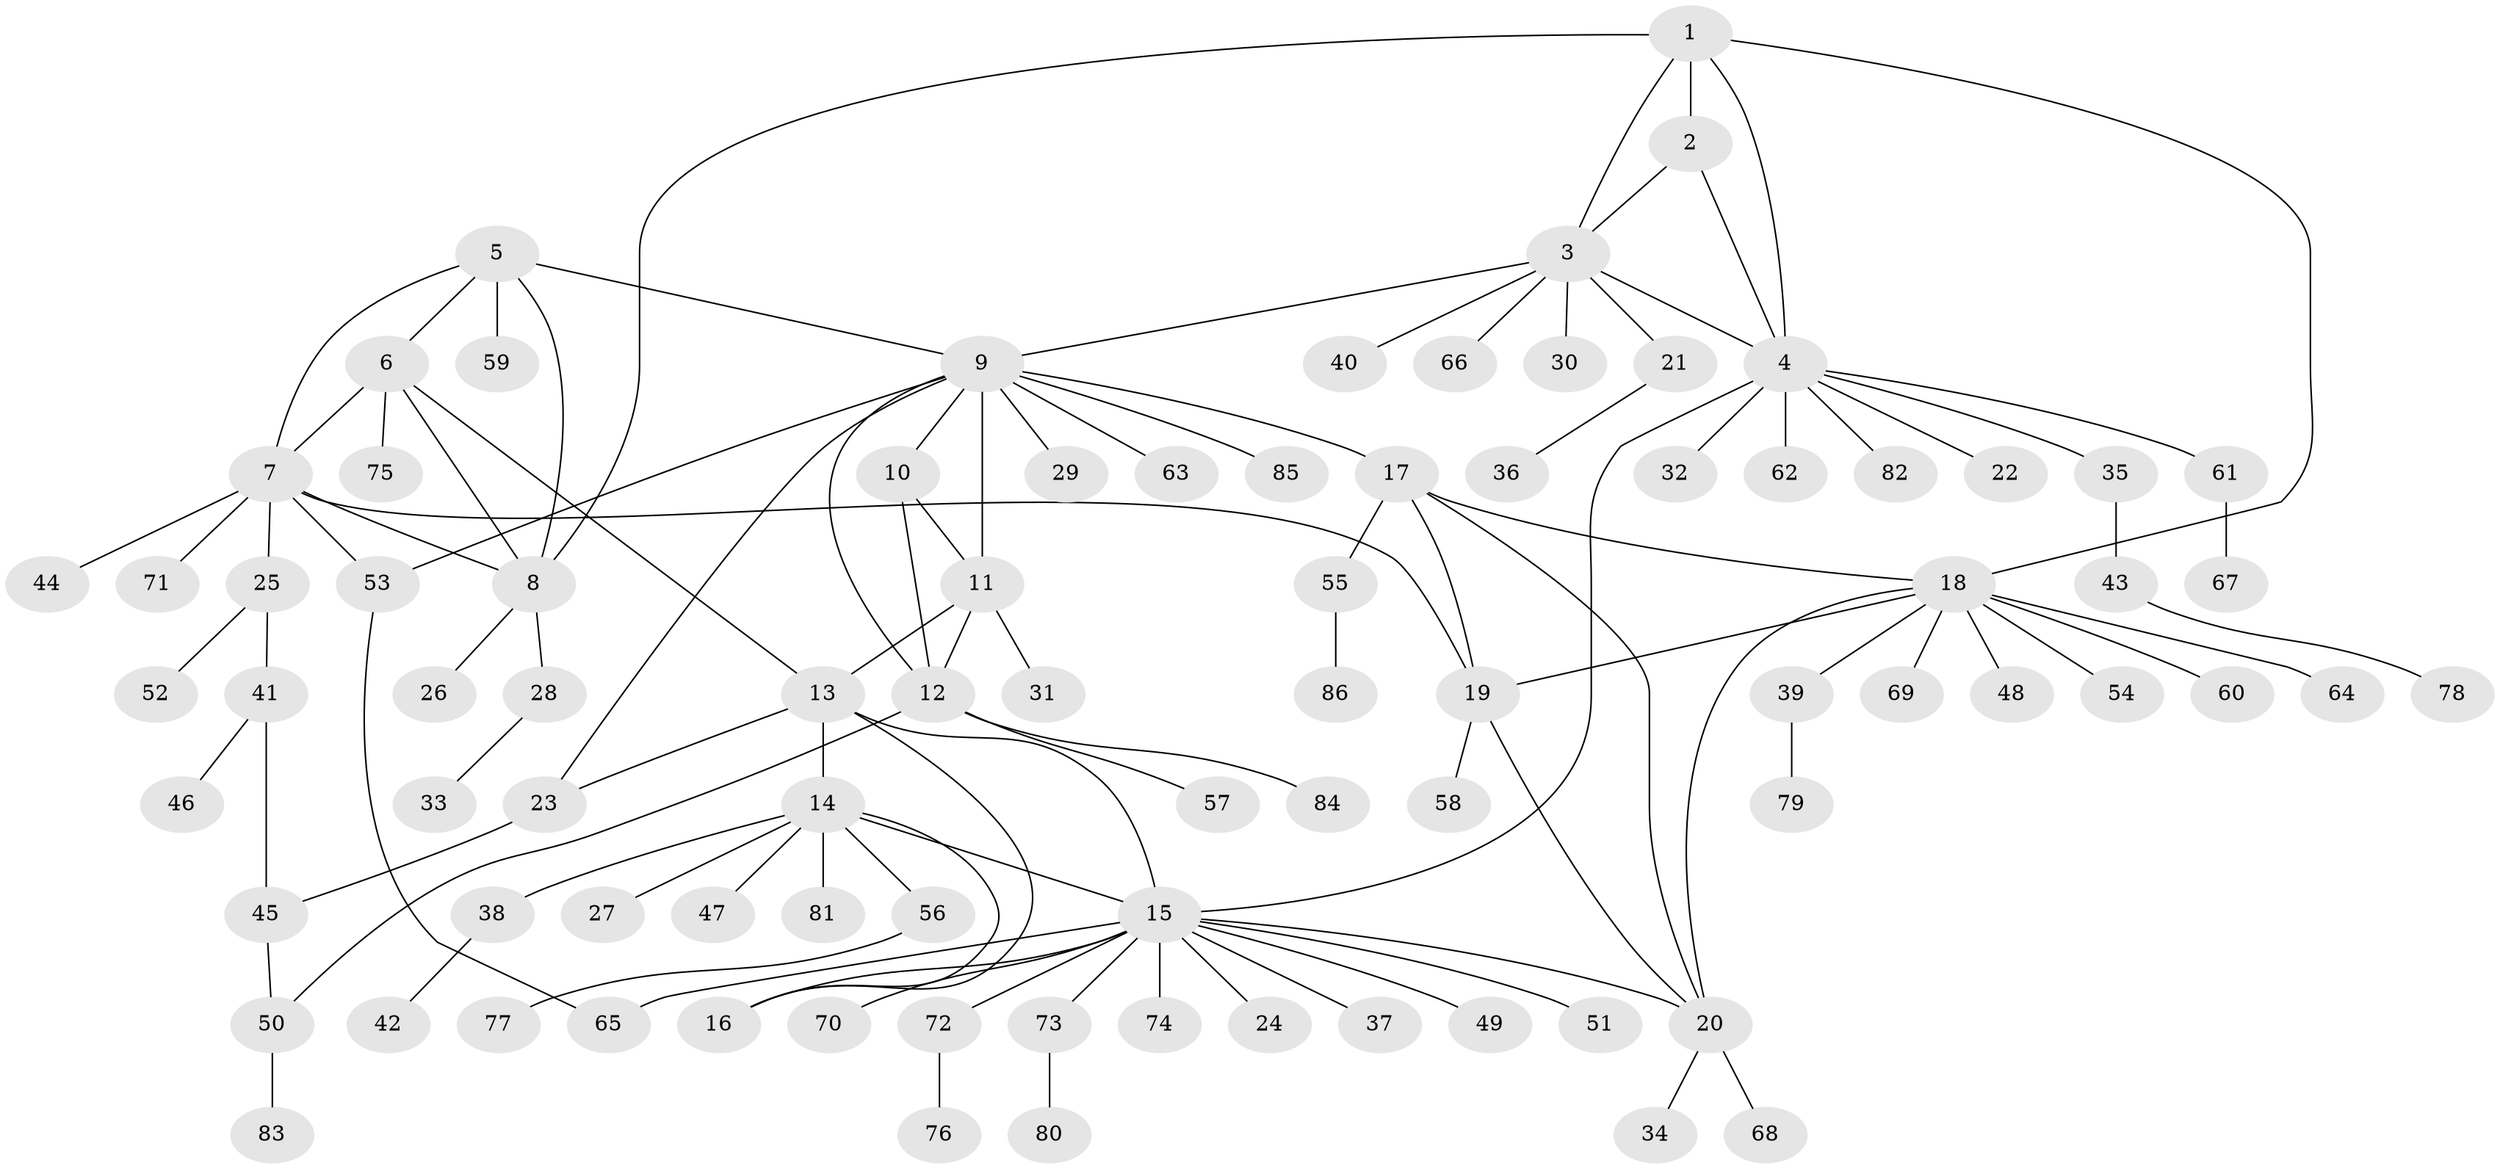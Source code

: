 // Generated by graph-tools (version 1.1) at 2025/26/03/09/25 03:26:34]
// undirected, 86 vertices, 111 edges
graph export_dot {
graph [start="1"]
  node [color=gray90,style=filled];
  1;
  2;
  3;
  4;
  5;
  6;
  7;
  8;
  9;
  10;
  11;
  12;
  13;
  14;
  15;
  16;
  17;
  18;
  19;
  20;
  21;
  22;
  23;
  24;
  25;
  26;
  27;
  28;
  29;
  30;
  31;
  32;
  33;
  34;
  35;
  36;
  37;
  38;
  39;
  40;
  41;
  42;
  43;
  44;
  45;
  46;
  47;
  48;
  49;
  50;
  51;
  52;
  53;
  54;
  55;
  56;
  57;
  58;
  59;
  60;
  61;
  62;
  63;
  64;
  65;
  66;
  67;
  68;
  69;
  70;
  71;
  72;
  73;
  74;
  75;
  76;
  77;
  78;
  79;
  80;
  81;
  82;
  83;
  84;
  85;
  86;
  1 -- 2;
  1 -- 3;
  1 -- 4;
  1 -- 8;
  1 -- 18;
  2 -- 3;
  2 -- 4;
  3 -- 4;
  3 -- 9;
  3 -- 21;
  3 -- 30;
  3 -- 40;
  3 -- 66;
  4 -- 15;
  4 -- 22;
  4 -- 32;
  4 -- 35;
  4 -- 61;
  4 -- 62;
  4 -- 82;
  5 -- 6;
  5 -- 7;
  5 -- 8;
  5 -- 9;
  5 -- 59;
  6 -- 7;
  6 -- 8;
  6 -- 13;
  6 -- 75;
  7 -- 8;
  7 -- 19;
  7 -- 25;
  7 -- 44;
  7 -- 53;
  7 -- 71;
  8 -- 26;
  8 -- 28;
  9 -- 10;
  9 -- 11;
  9 -- 12;
  9 -- 17;
  9 -- 23;
  9 -- 29;
  9 -- 53;
  9 -- 63;
  9 -- 85;
  10 -- 11;
  10 -- 12;
  11 -- 12;
  11 -- 13;
  11 -- 31;
  12 -- 50;
  12 -- 57;
  12 -- 84;
  13 -- 14;
  13 -- 15;
  13 -- 16;
  13 -- 23;
  14 -- 15;
  14 -- 16;
  14 -- 27;
  14 -- 38;
  14 -- 47;
  14 -- 56;
  14 -- 81;
  15 -- 16;
  15 -- 20;
  15 -- 24;
  15 -- 37;
  15 -- 49;
  15 -- 51;
  15 -- 65;
  15 -- 70;
  15 -- 72;
  15 -- 73;
  15 -- 74;
  17 -- 18;
  17 -- 19;
  17 -- 20;
  17 -- 55;
  18 -- 19;
  18 -- 20;
  18 -- 39;
  18 -- 48;
  18 -- 54;
  18 -- 60;
  18 -- 64;
  18 -- 69;
  19 -- 20;
  19 -- 58;
  20 -- 34;
  20 -- 68;
  21 -- 36;
  23 -- 45;
  25 -- 41;
  25 -- 52;
  28 -- 33;
  35 -- 43;
  38 -- 42;
  39 -- 79;
  41 -- 45;
  41 -- 46;
  43 -- 78;
  45 -- 50;
  50 -- 83;
  53 -- 65;
  55 -- 86;
  56 -- 77;
  61 -- 67;
  72 -- 76;
  73 -- 80;
}
